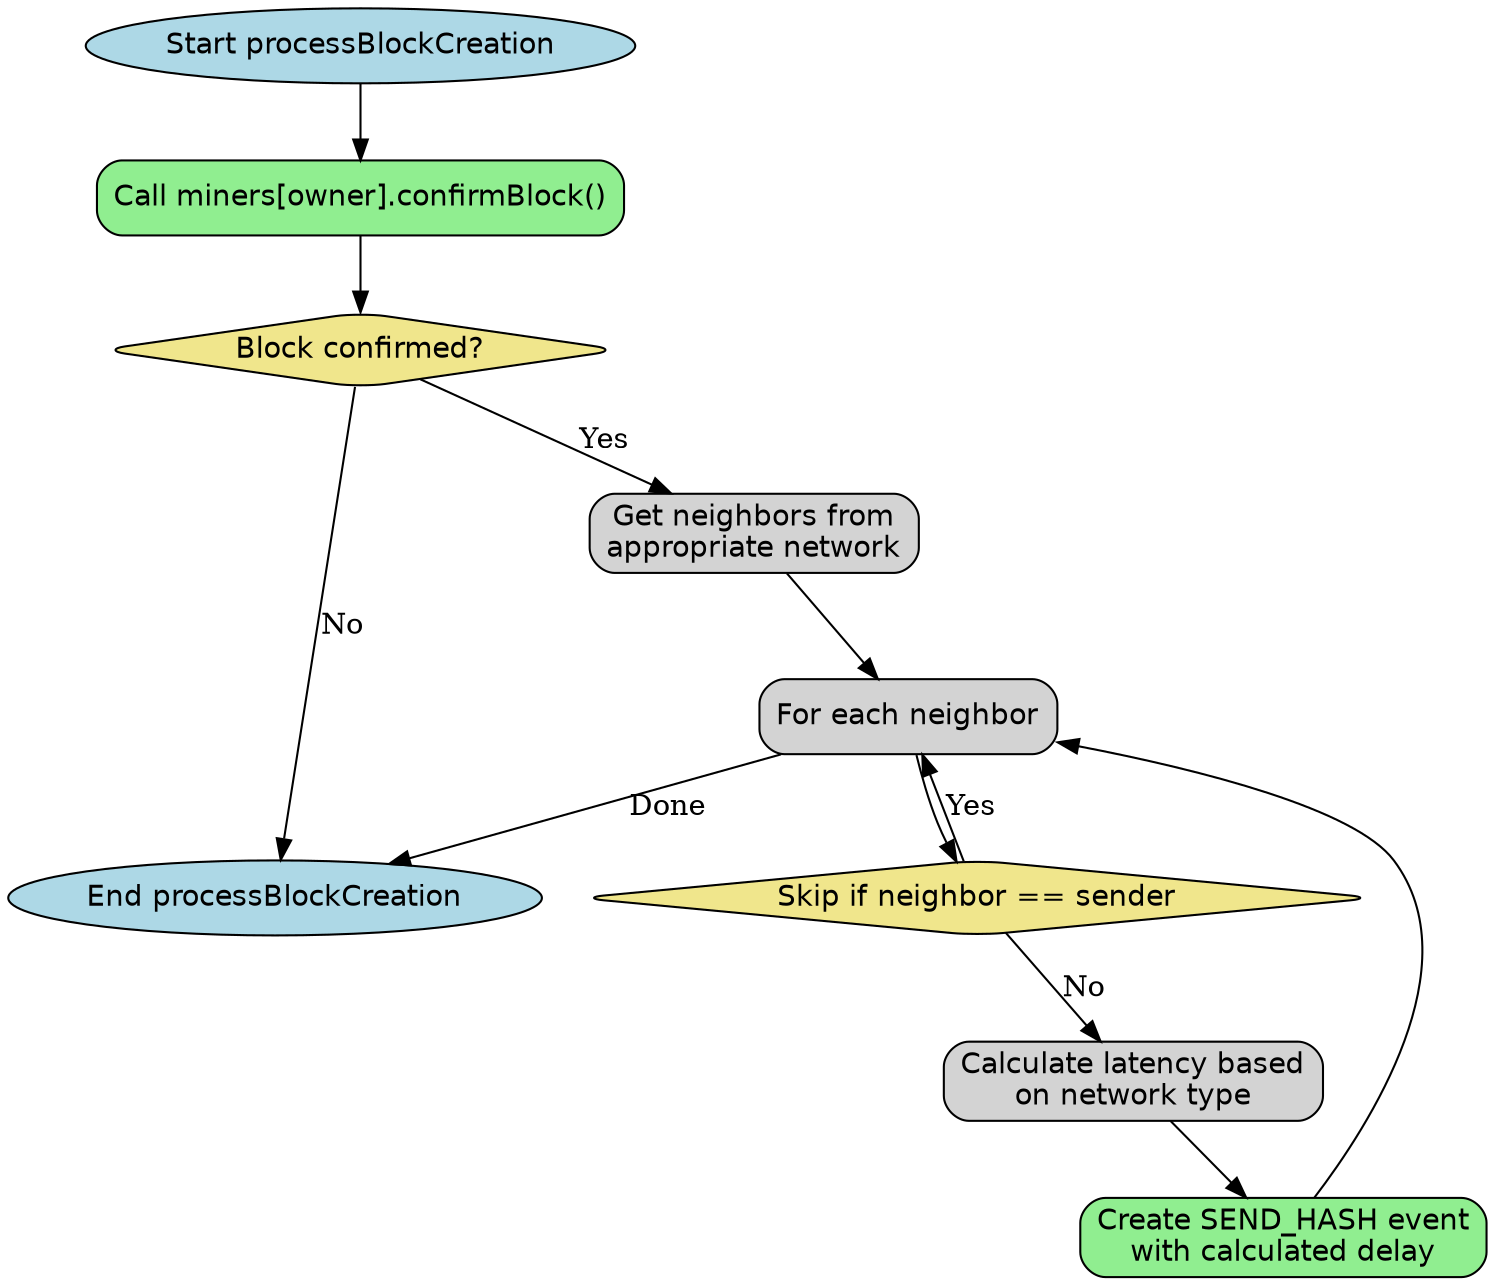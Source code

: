 digraph processBlockCreationFlow {
    rankdir=TB;
    
    // Node styles
    node [shape=box, style="filled,rounded", fontname="Helvetica"];
    start_node [label="Start processBlockCreation", shape=ellipse, fillcolor=lightblue];
    end_node [label="End processBlockCreation", shape=ellipse, fillcolor=lightblue];
    
    // Confirm block
    call_confirm_block [
        label="Call miners[owner].confirmBlock()",
        shape=box,
        fillcolor=lightgreen
    ];
    
    check_confirm_result [
        label="Block confirmed?",
        shape=diamond,
        fillcolor=khaki
    ];
    
    // Broadcast if confirmed
    get_neighbors [
        label="Get neighbors from\nappropriate network",
        shape=box,
        fillcolor=lightgrey
    ];
    
    iterate_neighbors [
        label="For each neighbor",
        shape=box,
        style="filled,rounded",
        fillcolor=lightgrey
    ];
    
    skip_self [
        label="Skip if neighbor == sender",
        shape=diamond,
        fillcolor=khaki
    ];
    
    calculate_latency [
        label="Calculate latency based\non network type",
        shape=box,
        fillcolor=lightgrey
    ];
    
    create_send_hash_event [
        label="Create SEND_HASH event\nwith calculated delay",
        shape=box,
        fillcolor=lightgreen
    ];
    
    // Connect nodes
    start_node -> call_confirm_block;
    call_confirm_block -> check_confirm_result;
    
    // If block confirmed, broadcast hash
    check_confirm_result -> get_neighbors [label="Yes"];
    check_confirm_result -> end_node [label="No"];
    
    get_neighbors -> iterate_neighbors;
    iterate_neighbors -> skip_self;
    skip_self -> iterate_neighbors [label="Yes"];
    skip_self -> calculate_latency [label="No"];
    calculate_latency -> create_send_hash_event;
    create_send_hash_event -> iterate_neighbors;
    iterate_neighbors -> end_node [label="Done"];
} 